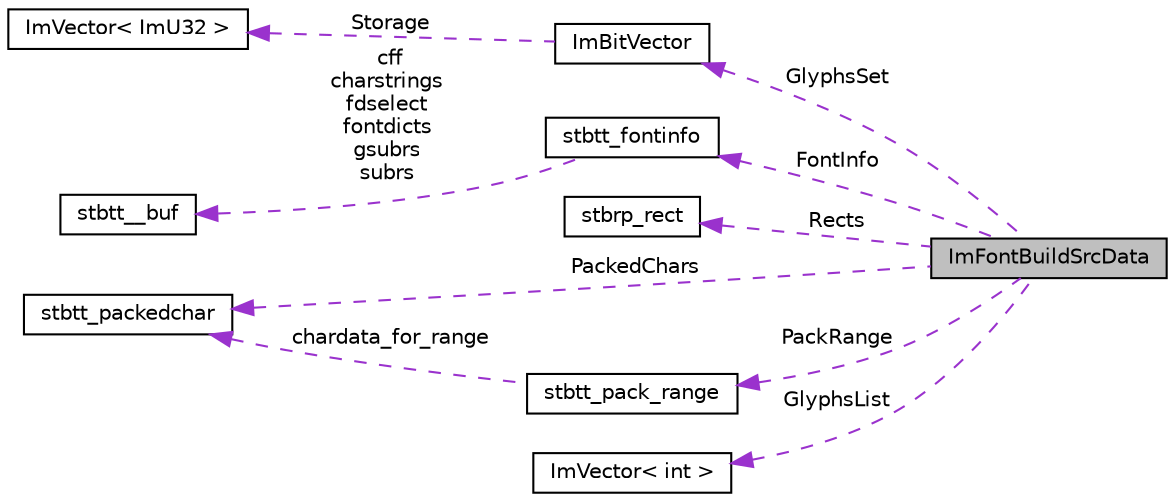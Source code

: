 digraph "ImFontBuildSrcData"
{
 // LATEX_PDF_SIZE
  edge [fontname="Helvetica",fontsize="10",labelfontname="Helvetica",labelfontsize="10"];
  node [fontname="Helvetica",fontsize="10",shape=record];
  rankdir="LR";
  Node1 [label="ImFontBuildSrcData",height=0.2,width=0.4,color="black", fillcolor="grey75", style="filled", fontcolor="black",tooltip=" "];
  Node2 -> Node1 [dir="back",color="darkorchid3",fontsize="10",style="dashed",label=" GlyphsSet" ];
  Node2 [label="ImBitVector",height=0.2,width=0.4,color="black", fillcolor="white", style="filled",URL="$struct_im_bit_vector.html",tooltip=" "];
  Node3 -> Node2 [dir="back",color="darkorchid3",fontsize="10",style="dashed",label=" Storage" ];
  Node3 [label="ImVector\< ImU32 \>",height=0.2,width=0.4,color="black", fillcolor="white", style="filled",URL="$struct_im_vector.html",tooltip=" "];
  Node4 -> Node1 [dir="back",color="darkorchid3",fontsize="10",style="dashed",label=" FontInfo" ];
  Node4 [label="stbtt_fontinfo",height=0.2,width=0.4,color="black", fillcolor="white", style="filled",URL="$structstbtt__fontinfo.html",tooltip=" "];
  Node5 -> Node4 [dir="back",color="darkorchid3",fontsize="10",style="dashed",label=" cff\ncharstrings\nfdselect\nfontdicts\ngsubrs\nsubrs" ];
  Node5 [label="stbtt__buf",height=0.2,width=0.4,color="black", fillcolor="white", style="filled",URL="$structstbtt____buf.html",tooltip=" "];
  Node6 -> Node1 [dir="back",color="darkorchid3",fontsize="10",style="dashed",label=" Rects" ];
  Node6 [label="stbrp_rect",height=0.2,width=0.4,color="black", fillcolor="white", style="filled",URL="$structstbrp__rect.html",tooltip=" "];
  Node7 -> Node1 [dir="back",color="darkorchid3",fontsize="10",style="dashed",label=" PackedChars" ];
  Node7 [label="stbtt_packedchar",height=0.2,width=0.4,color="black", fillcolor="white", style="filled",URL="$structstbtt__packedchar.html",tooltip=" "];
  Node8 -> Node1 [dir="back",color="darkorchid3",fontsize="10",style="dashed",label=" GlyphsList" ];
  Node8 [label="ImVector\< int \>",height=0.2,width=0.4,color="black", fillcolor="white", style="filled",URL="$struct_im_vector.html",tooltip=" "];
  Node9 -> Node1 [dir="back",color="darkorchid3",fontsize="10",style="dashed",label=" PackRange" ];
  Node9 [label="stbtt_pack_range",height=0.2,width=0.4,color="black", fillcolor="white", style="filled",URL="$structstbtt__pack__range.html",tooltip=" "];
  Node7 -> Node9 [dir="back",color="darkorchid3",fontsize="10",style="dashed",label=" chardata_for_range" ];
}
